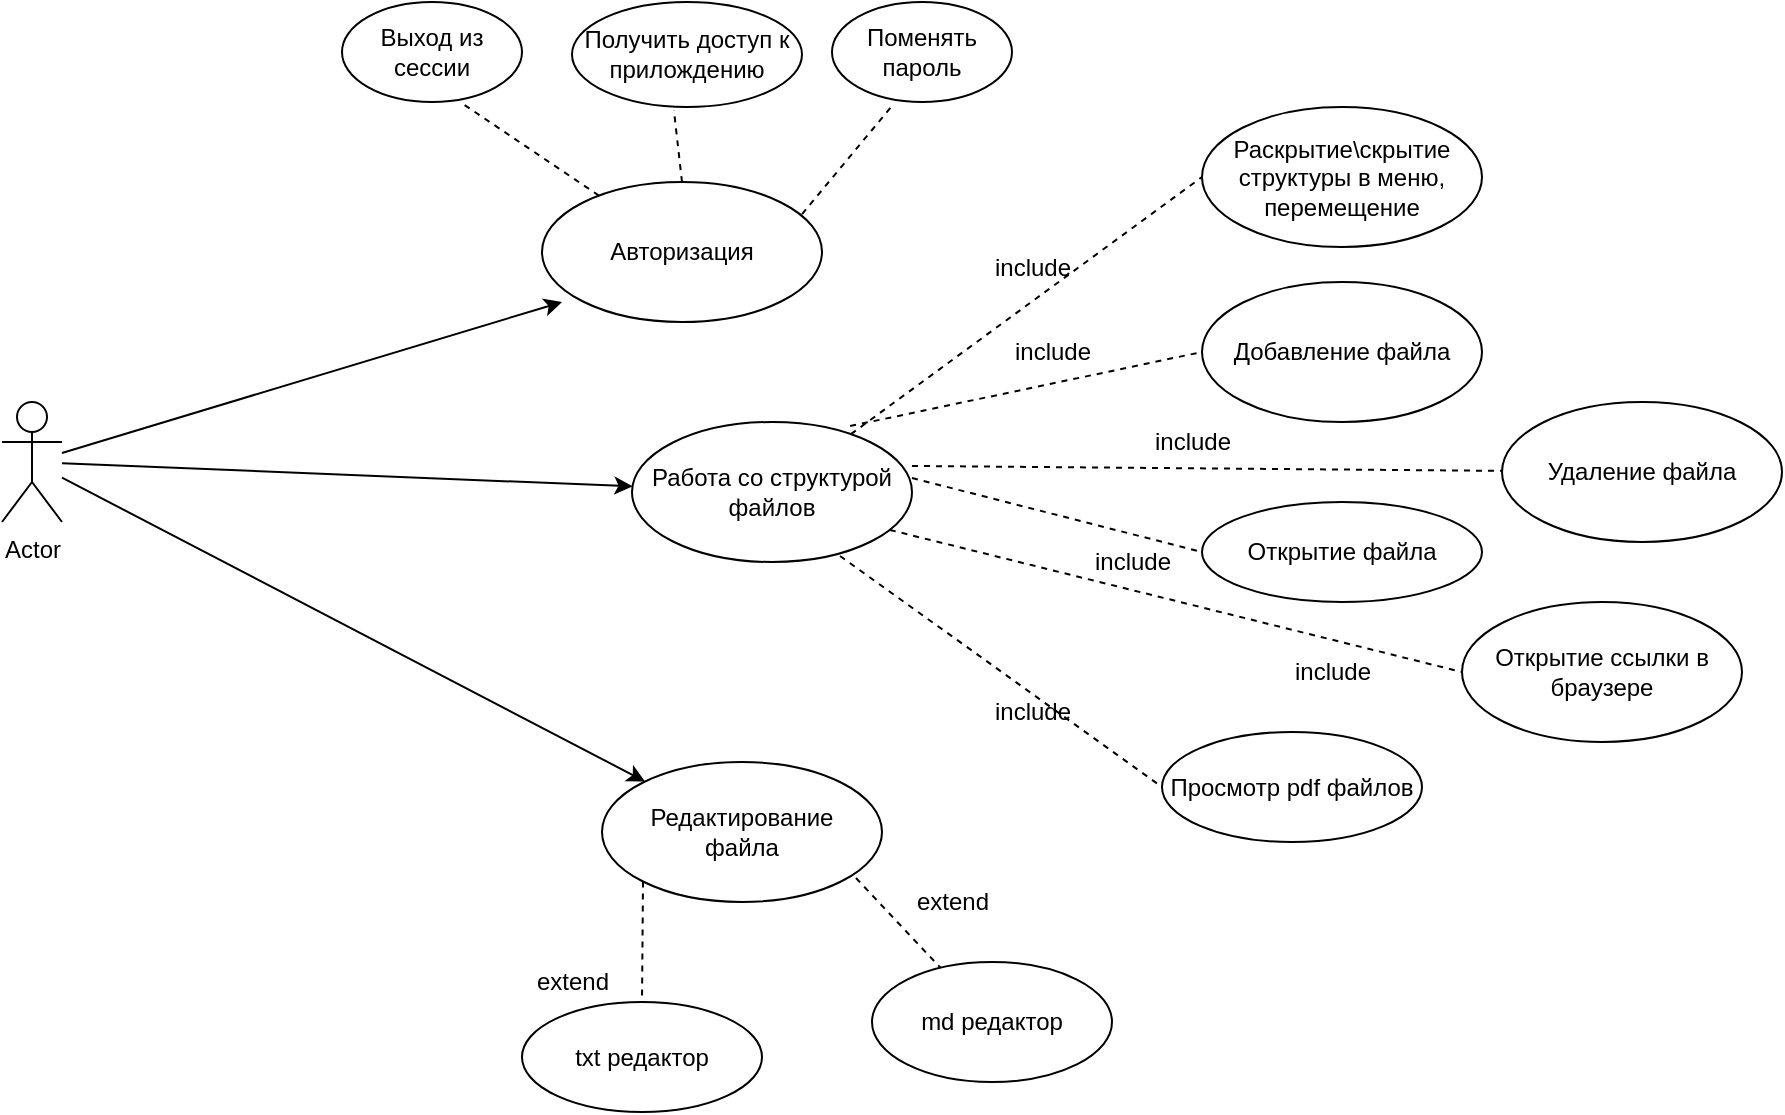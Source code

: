 <mxfile version="14.8.6" type="device" pages="2"><diagram id="peX0ysri3qEVZlFF5f2k" name="Page-3"><mxGraphModel dx="1422" dy="794" grid="1" gridSize="10" guides="1" tooltips="1" connect="1" arrows="1" fold="1" page="1" pageScale="1" pageWidth="1169" pageHeight="1654" math="0" shadow="0"><root><mxCell id="KrHLUY5g0DWauafGILbs-0"/><mxCell id="KrHLUY5g0DWauafGILbs-1" parent="KrHLUY5g0DWauafGILbs-0"/><mxCell id="Ccg6oXsPEzgYEGEl2Zmm-42" value="Actor" style="shape=umlActor;verticalLabelPosition=bottom;verticalAlign=top;html=1;" parent="KrHLUY5g0DWauafGILbs-1" vertex="1"><mxGeometry x="90" y="310" width="30" height="60" as="geometry"/></mxCell><mxCell id="Ccg6oXsPEzgYEGEl2Zmm-43" value="Авторизация" style="ellipse;whiteSpace=wrap;html=1;" parent="KrHLUY5g0DWauafGILbs-1" vertex="1"><mxGeometry x="360" y="200" width="140" height="70" as="geometry"/></mxCell><mxCell id="Ccg6oXsPEzgYEGEl2Zmm-44" value="Работа со структурой файлов" style="ellipse;whiteSpace=wrap;html=1;" parent="KrHLUY5g0DWauafGILbs-1" vertex="1"><mxGeometry x="405" y="320" width="140" height="70" as="geometry"/></mxCell><mxCell id="Ccg6oXsPEzgYEGEl2Zmm-45" value="Редактирование &lt;br&gt;файла" style="ellipse;whiteSpace=wrap;html=1;" parent="KrHLUY5g0DWauafGILbs-1" vertex="1"><mxGeometry x="390" y="490" width="140" height="70" as="geometry"/></mxCell><mxCell id="Ccg6oXsPEzgYEGEl2Zmm-46" value="Раскрытие\скрытие структуры в меню, перемещение" style="ellipse;whiteSpace=wrap;html=1;" parent="KrHLUY5g0DWauafGILbs-1" vertex="1"><mxGeometry x="690" y="162.5" width="140" height="70" as="geometry"/></mxCell><mxCell id="Ccg6oXsPEzgYEGEl2Zmm-47" value="Добавление файла" style="ellipse;whiteSpace=wrap;html=1;" parent="KrHLUY5g0DWauafGILbs-1" vertex="1"><mxGeometry x="690" y="250" width="140" height="70" as="geometry"/></mxCell><mxCell id="Ccg6oXsPEzgYEGEl2Zmm-48" value="Удаление файла" style="ellipse;whiteSpace=wrap;html=1;" parent="KrHLUY5g0DWauafGILbs-1" vertex="1"><mxGeometry x="840" y="310" width="140" height="70" as="geometry"/></mxCell><mxCell id="Ccg6oXsPEzgYEGEl2Zmm-49" value="Открытие файла" style="ellipse;whiteSpace=wrap;html=1;" parent="KrHLUY5g0DWauafGILbs-1" vertex="1"><mxGeometry x="690" y="360" width="140" height="50" as="geometry"/></mxCell><mxCell id="Ccg6oXsPEzgYEGEl2Zmm-50" value="Открытие ссылки в браузере" style="ellipse;whiteSpace=wrap;html=1;" parent="KrHLUY5g0DWauafGILbs-1" vertex="1"><mxGeometry x="820" y="410" width="140" height="70" as="geometry"/></mxCell><mxCell id="Ccg6oXsPEzgYEGEl2Zmm-51" value="" style="endArrow=classic;html=1;" parent="KrHLUY5g0DWauafGILbs-1" source="Ccg6oXsPEzgYEGEl2Zmm-42" edge="1"><mxGeometry width="50" height="50" relative="1" as="geometry"><mxPoint x="560" y="620" as="sourcePoint"/><mxPoint x="370" y="260" as="targetPoint"/></mxGeometry></mxCell><mxCell id="Ccg6oXsPEzgYEGEl2Zmm-52" value="" style="endArrow=classic;html=1;" parent="KrHLUY5g0DWauafGILbs-1" source="Ccg6oXsPEzgYEGEl2Zmm-42" target="Ccg6oXsPEzgYEGEl2Zmm-44" edge="1"><mxGeometry width="50" height="50" relative="1" as="geometry"><mxPoint x="560" y="620" as="sourcePoint"/><mxPoint x="610" y="570" as="targetPoint"/></mxGeometry></mxCell><mxCell id="Ccg6oXsPEzgYEGEl2Zmm-53" value="" style="endArrow=classic;html=1;" parent="KrHLUY5g0DWauafGILbs-1" source="Ccg6oXsPEzgYEGEl2Zmm-42" target="Ccg6oXsPEzgYEGEl2Zmm-45" edge="1"><mxGeometry width="50" height="50" relative="1" as="geometry"><mxPoint x="560" y="620" as="sourcePoint"/><mxPoint x="610" y="570" as="targetPoint"/></mxGeometry></mxCell><mxCell id="Ccg6oXsPEzgYEGEl2Zmm-55" value="md редактор" style="ellipse;whiteSpace=wrap;html=1;" parent="KrHLUY5g0DWauafGILbs-1" vertex="1"><mxGeometry x="525" y="590" width="120" height="60" as="geometry"/></mxCell><mxCell id="Ccg6oXsPEzgYEGEl2Zmm-56" value="txt редактор" style="ellipse;whiteSpace=wrap;html=1;" parent="KrHLUY5g0DWauafGILbs-1" vertex="1"><mxGeometry x="350" y="610" width="120" height="55" as="geometry"/></mxCell><mxCell id="Ccg6oXsPEzgYEGEl2Zmm-57" value="Просмотр pdf файлов" style="ellipse;whiteSpace=wrap;html=1;" parent="KrHLUY5g0DWauafGILbs-1" vertex="1"><mxGeometry x="670" y="475" width="130" height="55" as="geometry"/></mxCell><mxCell id="Ccg6oXsPEzgYEGEl2Zmm-58" value="" style="endArrow=none;dashed=1;html=1;entryX=0;entryY=0.5;entryDx=0;entryDy=0;" parent="KrHLUY5g0DWauafGILbs-1" source="Ccg6oXsPEzgYEGEl2Zmm-44" target="Ccg6oXsPEzgYEGEl2Zmm-46" edge="1"><mxGeometry width="50" height="50" relative="1" as="geometry"><mxPoint x="560" y="410" as="sourcePoint"/><mxPoint x="640" y="290" as="targetPoint"/></mxGeometry></mxCell><mxCell id="Ccg6oXsPEzgYEGEl2Zmm-59" value="" style="endArrow=none;dashed=1;html=1;exitX=0.779;exitY=0.029;exitDx=0;exitDy=0;exitPerimeter=0;entryX=0;entryY=0.5;entryDx=0;entryDy=0;" parent="KrHLUY5g0DWauafGILbs-1" source="Ccg6oXsPEzgYEGEl2Zmm-44" target="Ccg6oXsPEzgYEGEl2Zmm-47" edge="1"><mxGeometry width="50" height="50" relative="1" as="geometry"><mxPoint x="560" y="410" as="sourcePoint"/><mxPoint x="610" y="360" as="targetPoint"/></mxGeometry></mxCell><mxCell id="Ccg6oXsPEzgYEGEl2Zmm-60" value="" style="endArrow=none;dashed=1;html=1;exitX=1;exitY=0.314;exitDx=0;exitDy=0;exitPerimeter=0;" parent="KrHLUY5g0DWauafGILbs-1" source="Ccg6oXsPEzgYEGEl2Zmm-44" target="Ccg6oXsPEzgYEGEl2Zmm-48" edge="1"><mxGeometry width="50" height="50" relative="1" as="geometry"><mxPoint x="560" y="410" as="sourcePoint"/><mxPoint x="610" y="360" as="targetPoint"/></mxGeometry></mxCell><mxCell id="Ccg6oXsPEzgYEGEl2Zmm-61" value="" style="endArrow=none;dashed=1;html=1;exitX=1;exitY=0.4;exitDx=0;exitDy=0;exitPerimeter=0;entryX=0;entryY=0.5;entryDx=0;entryDy=0;" parent="KrHLUY5g0DWauafGILbs-1" source="Ccg6oXsPEzgYEGEl2Zmm-44" target="Ccg6oXsPEzgYEGEl2Zmm-49" edge="1"><mxGeometry width="50" height="50" relative="1" as="geometry"><mxPoint x="560" y="410" as="sourcePoint"/><mxPoint x="610" y="360" as="targetPoint"/></mxGeometry></mxCell><mxCell id="Ccg6oXsPEzgYEGEl2Zmm-62" value="" style="endArrow=none;dashed=1;html=1;exitX=0.921;exitY=0.771;exitDx=0;exitDy=0;exitPerimeter=0;entryX=0;entryY=0.5;entryDx=0;entryDy=0;" parent="KrHLUY5g0DWauafGILbs-1" source="Ccg6oXsPEzgYEGEl2Zmm-44" target="Ccg6oXsPEzgYEGEl2Zmm-50" edge="1"><mxGeometry width="50" height="50" relative="1" as="geometry"><mxPoint x="560" y="410" as="sourcePoint"/><mxPoint x="610" y="360" as="targetPoint"/></mxGeometry></mxCell><mxCell id="Ccg6oXsPEzgYEGEl2Zmm-63" value="" style="endArrow=none;dashed=1;html=1;exitX=0.743;exitY=0.957;exitDx=0;exitDy=0;exitPerimeter=0;entryX=0;entryY=0.5;entryDx=0;entryDy=0;" parent="KrHLUY5g0DWauafGILbs-1" source="Ccg6oXsPEzgYEGEl2Zmm-44" target="Ccg6oXsPEzgYEGEl2Zmm-57" edge="1"><mxGeometry width="50" height="50" relative="1" as="geometry"><mxPoint x="560" y="410" as="sourcePoint"/><mxPoint x="610" y="360" as="targetPoint"/></mxGeometry></mxCell><mxCell id="Ccg6oXsPEzgYEGEl2Zmm-64" value="" style="endArrow=none;dashed=1;html=1;exitX=0;exitY=1;exitDx=0;exitDy=0;entryX=0.5;entryY=0;entryDx=0;entryDy=0;" parent="KrHLUY5g0DWauafGILbs-1" source="Ccg6oXsPEzgYEGEl2Zmm-45" target="Ccg6oXsPEzgYEGEl2Zmm-56" edge="1"><mxGeometry width="50" height="50" relative="1" as="geometry"><mxPoint x="560" y="610" as="sourcePoint"/><mxPoint x="610" y="560" as="targetPoint"/></mxGeometry></mxCell><mxCell id="Ccg6oXsPEzgYEGEl2Zmm-65" value="" style="endArrow=none;dashed=1;html=1;exitX=0.907;exitY=0.829;exitDx=0;exitDy=0;exitPerimeter=0;" parent="KrHLUY5g0DWauafGILbs-1" source="Ccg6oXsPEzgYEGEl2Zmm-45" target="Ccg6oXsPEzgYEGEl2Zmm-55" edge="1"><mxGeometry width="50" height="50" relative="1" as="geometry"><mxPoint x="560" y="610" as="sourcePoint"/><mxPoint x="610" y="560" as="targetPoint"/></mxGeometry></mxCell><mxCell id="Ccg6oXsPEzgYEGEl2Zmm-66" value="extend" style="text;html=1;align=center;verticalAlign=middle;resizable=0;points=[];autosize=1;strokeColor=none;" parent="KrHLUY5g0DWauafGILbs-1" vertex="1"><mxGeometry x="350" y="590" width="50" height="20" as="geometry"/></mxCell><mxCell id="Ccg6oXsPEzgYEGEl2Zmm-67" value="extend" style="text;html=1;align=center;verticalAlign=middle;resizable=0;points=[];autosize=1;strokeColor=none;" parent="KrHLUY5g0DWauafGILbs-1" vertex="1"><mxGeometry x="540" y="550" width="50" height="20" as="geometry"/></mxCell><mxCell id="Ccg6oXsPEzgYEGEl2Zmm-69" value="include" style="text;html=1;align=center;verticalAlign=middle;resizable=0;points=[];autosize=1;strokeColor=none;" parent="KrHLUY5g0DWauafGILbs-1" vertex="1"><mxGeometry x="580" y="232.5" width="50" height="20" as="geometry"/></mxCell><mxCell id="Ccg6oXsPEzgYEGEl2Zmm-70" value="include" style="text;html=1;align=center;verticalAlign=middle;resizable=0;points=[];autosize=1;strokeColor=none;" parent="KrHLUY5g0DWauafGILbs-1" vertex="1"><mxGeometry x="590" y="275" width="50" height="20" as="geometry"/></mxCell><mxCell id="Ccg6oXsPEzgYEGEl2Zmm-71" value="include" style="text;html=1;align=center;verticalAlign=middle;resizable=0;points=[];autosize=1;strokeColor=none;" parent="KrHLUY5g0DWauafGILbs-1" vertex="1"><mxGeometry x="660" y="320" width="50" height="20" as="geometry"/></mxCell><mxCell id="Ccg6oXsPEzgYEGEl2Zmm-72" value="include" style="text;html=1;align=center;verticalAlign=middle;resizable=0;points=[];autosize=1;strokeColor=none;" parent="KrHLUY5g0DWauafGILbs-1" vertex="1"><mxGeometry x="630" y="380" width="50" height="20" as="geometry"/></mxCell><mxCell id="Ccg6oXsPEzgYEGEl2Zmm-73" value="include" style="text;html=1;align=center;verticalAlign=middle;resizable=0;points=[];autosize=1;strokeColor=none;" parent="KrHLUY5g0DWauafGILbs-1" vertex="1"><mxGeometry x="730" y="435" width="50" height="20" as="geometry"/></mxCell><mxCell id="Ccg6oXsPEzgYEGEl2Zmm-74" value="include" style="text;html=1;align=center;verticalAlign=middle;resizable=0;points=[];autosize=1;strokeColor=none;" parent="KrHLUY5g0DWauafGILbs-1" vertex="1"><mxGeometry x="580" y="455" width="50" height="20" as="geometry"/></mxCell><mxCell id="Ccg6oXsPEzgYEGEl2Zmm-75" value="Получить доступ к прилождению" style="ellipse;whiteSpace=wrap;html=1;" parent="KrHLUY5g0DWauafGILbs-1" vertex="1"><mxGeometry x="375" y="110" width="115" height="52.5" as="geometry"/></mxCell><mxCell id="Ccg6oXsPEzgYEGEl2Zmm-76" value="Поменять пароль" style="ellipse;whiteSpace=wrap;html=1;" parent="KrHLUY5g0DWauafGILbs-1" vertex="1"><mxGeometry x="505" y="110" width="90" height="50" as="geometry"/></mxCell><mxCell id="Ccg6oXsPEzgYEGEl2Zmm-77" value="Выход из сессии" style="ellipse;whiteSpace=wrap;html=1;" parent="KrHLUY5g0DWauafGILbs-1" vertex="1"><mxGeometry x="260" y="110" width="90" height="50" as="geometry"/></mxCell><mxCell id="Ccg6oXsPEzgYEGEl2Zmm-78" value="" style="endArrow=none;dashed=1;html=1;entryX=0.656;entryY=1;entryDx=0;entryDy=0;entryPerimeter=0;" parent="KrHLUY5g0DWauafGILbs-1" source="Ccg6oXsPEzgYEGEl2Zmm-43" target="Ccg6oXsPEzgYEGEl2Zmm-77" edge="1"><mxGeometry width="50" height="50" relative="1" as="geometry"><mxPoint x="560" y="470" as="sourcePoint"/><mxPoint x="610" y="420" as="targetPoint"/></mxGeometry></mxCell><mxCell id="Ccg6oXsPEzgYEGEl2Zmm-79" value="" style="endArrow=none;dashed=1;html=1;exitX=0.5;exitY=0;exitDx=0;exitDy=0;entryX=0.443;entryY=1.029;entryDx=0;entryDy=0;entryPerimeter=0;" parent="KrHLUY5g0DWauafGILbs-1" source="Ccg6oXsPEzgYEGEl2Zmm-43" target="Ccg6oXsPEzgYEGEl2Zmm-75" edge="1"><mxGeometry width="50" height="50" relative="1" as="geometry"><mxPoint x="560" y="470" as="sourcePoint"/><mxPoint x="610" y="420" as="targetPoint"/></mxGeometry></mxCell><mxCell id="Ccg6oXsPEzgYEGEl2Zmm-80" value="" style="endArrow=none;dashed=1;html=1;exitX=0.929;exitY=0.229;exitDx=0;exitDy=0;exitPerimeter=0;entryX=0.333;entryY=1.04;entryDx=0;entryDy=0;entryPerimeter=0;" parent="KrHLUY5g0DWauafGILbs-1" source="Ccg6oXsPEzgYEGEl2Zmm-43" target="Ccg6oXsPEzgYEGEl2Zmm-76" edge="1"><mxGeometry width="50" height="50" relative="1" as="geometry"><mxPoint x="560" y="470" as="sourcePoint"/><mxPoint x="610" y="420" as="targetPoint"/></mxGeometry></mxCell></root></mxGraphModel></diagram><diagram id="XTZAuc-sKeQicmzrm8af" name="Page-2"><mxGraphModel dx="1422" dy="794" grid="1" gridSize="10" guides="1" tooltips="1" connect="1" arrows="1" fold="1" page="1" pageScale="1" pageWidth="1169" pageHeight="1654" math="0" shadow="0"><root><mxCell id="MJWIdH6TdgVMFaCxfTFI-0"/><mxCell id="MJWIdH6TdgVMFaCxfTFI-1" parent="MJWIdH6TdgVMFaCxfTFI-0"/></root></mxGraphModel></diagram></mxfile>